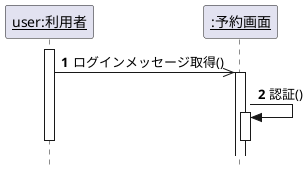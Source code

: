 @startuml 演習4-2_SD_利用者と予約画面

    hide footbox
    autonumber /'メッセージに自動で番号を降る '/
    skinparam style strictuml /' 厳密なUMLに準拠する '/

    participant "<u>user:利用者</u>" as user

    participant "<u>:予約画面</u>" as reserve

    activate user
        user ->> reserve: ログインメッセージ取得()
        activate reserve
            reserve -> reserve: 認証()
            activate reserve
        deactivate reserve
    deactivate user
@enduml
